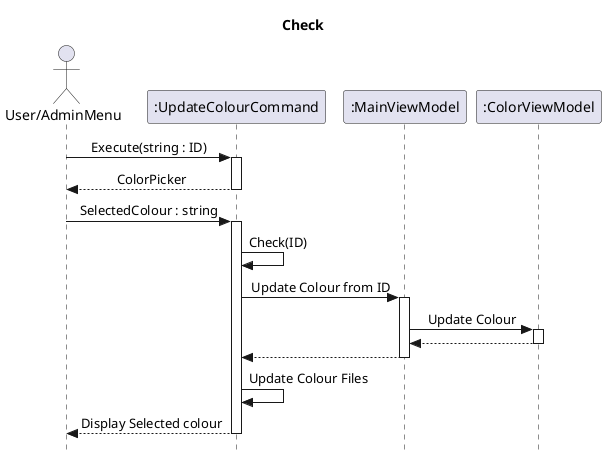 @startuml test
skinparam style strictuml
skinparam sequenceMessageAlign center
title Check

Actor "User/AdminMenu" as user

participant ":UpdateColourCommand" as UCC
participant ":MainViewModel" as MVM
participant ":ColorViewModel" as CVM


user -> UCC ++: Execute(string : ID)
return ColorPicker

user -> UCC ++: SelectedColour : string
UCC -> UCC : Check(ID)
UCC -> MVM ++: Update Colour from ID
MVM -> CVM ++: Update Colour
return 
return
UCC -> UCC : Update Colour Files
return Display Selected colour